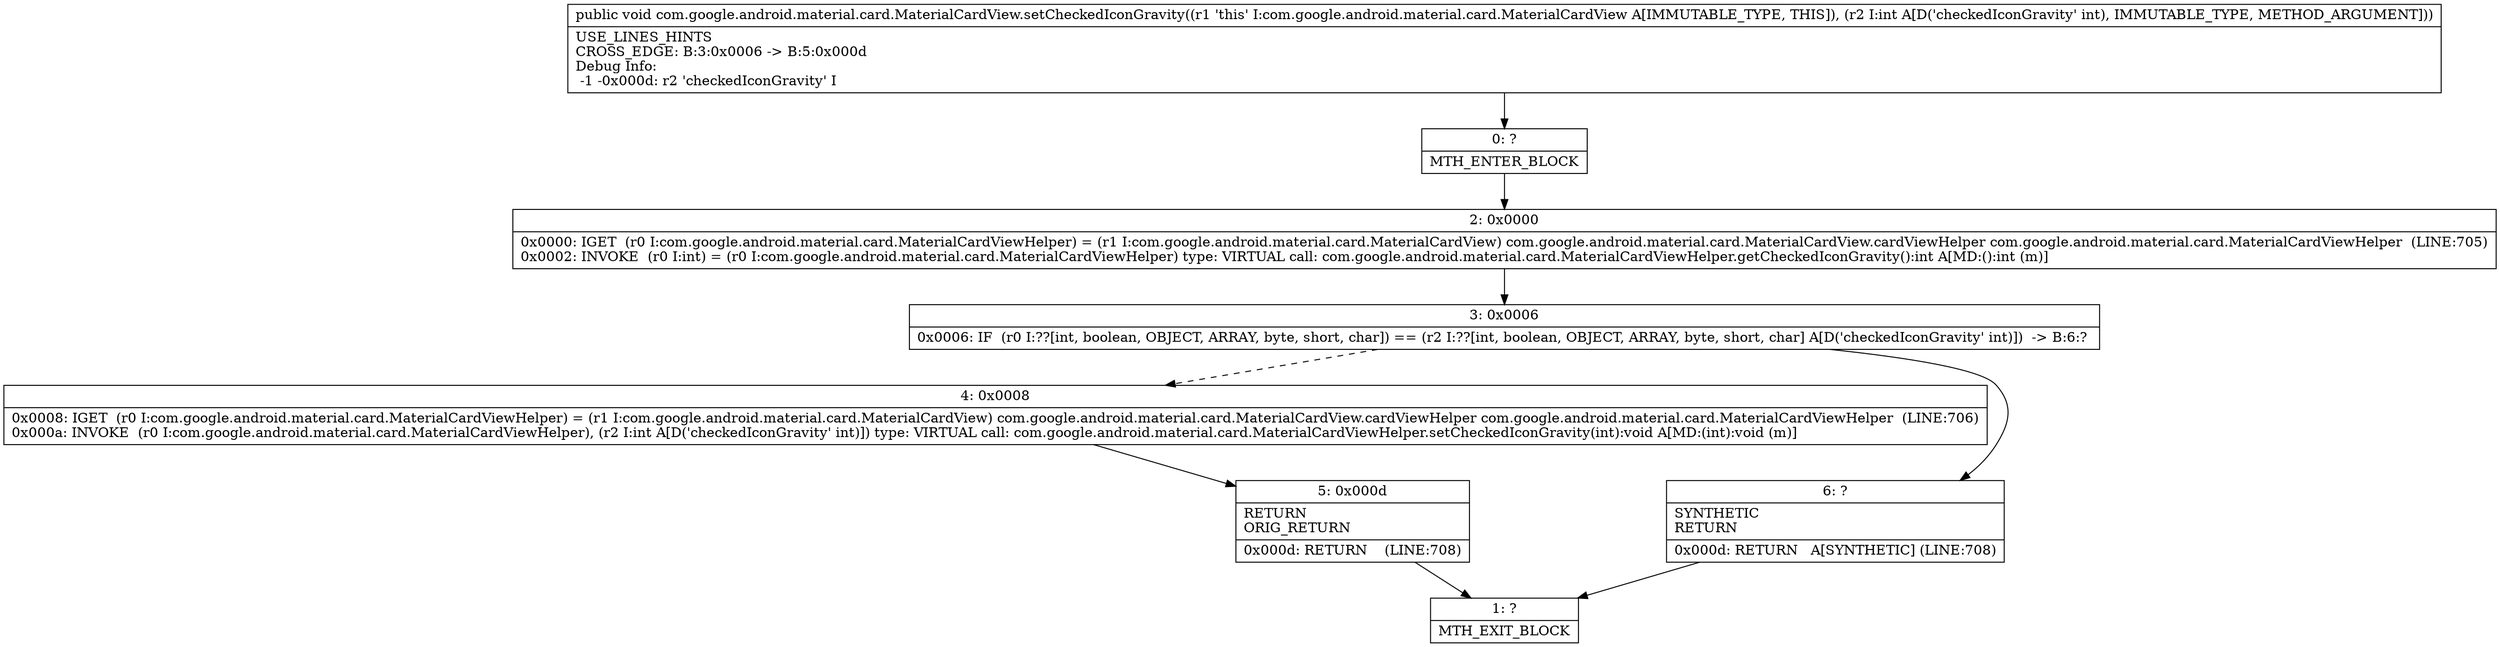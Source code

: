digraph "CFG forcom.google.android.material.card.MaterialCardView.setCheckedIconGravity(I)V" {
Node_0 [shape=record,label="{0\:\ ?|MTH_ENTER_BLOCK\l}"];
Node_2 [shape=record,label="{2\:\ 0x0000|0x0000: IGET  (r0 I:com.google.android.material.card.MaterialCardViewHelper) = (r1 I:com.google.android.material.card.MaterialCardView) com.google.android.material.card.MaterialCardView.cardViewHelper com.google.android.material.card.MaterialCardViewHelper  (LINE:705)\l0x0002: INVOKE  (r0 I:int) = (r0 I:com.google.android.material.card.MaterialCardViewHelper) type: VIRTUAL call: com.google.android.material.card.MaterialCardViewHelper.getCheckedIconGravity():int A[MD:():int (m)]\l}"];
Node_3 [shape=record,label="{3\:\ 0x0006|0x0006: IF  (r0 I:??[int, boolean, OBJECT, ARRAY, byte, short, char]) == (r2 I:??[int, boolean, OBJECT, ARRAY, byte, short, char] A[D('checkedIconGravity' int)])  \-\> B:6:? \l}"];
Node_4 [shape=record,label="{4\:\ 0x0008|0x0008: IGET  (r0 I:com.google.android.material.card.MaterialCardViewHelper) = (r1 I:com.google.android.material.card.MaterialCardView) com.google.android.material.card.MaterialCardView.cardViewHelper com.google.android.material.card.MaterialCardViewHelper  (LINE:706)\l0x000a: INVOKE  (r0 I:com.google.android.material.card.MaterialCardViewHelper), (r2 I:int A[D('checkedIconGravity' int)]) type: VIRTUAL call: com.google.android.material.card.MaterialCardViewHelper.setCheckedIconGravity(int):void A[MD:(int):void (m)]\l}"];
Node_5 [shape=record,label="{5\:\ 0x000d|RETURN\lORIG_RETURN\l|0x000d: RETURN    (LINE:708)\l}"];
Node_1 [shape=record,label="{1\:\ ?|MTH_EXIT_BLOCK\l}"];
Node_6 [shape=record,label="{6\:\ ?|SYNTHETIC\lRETURN\l|0x000d: RETURN   A[SYNTHETIC] (LINE:708)\l}"];
MethodNode[shape=record,label="{public void com.google.android.material.card.MaterialCardView.setCheckedIconGravity((r1 'this' I:com.google.android.material.card.MaterialCardView A[IMMUTABLE_TYPE, THIS]), (r2 I:int A[D('checkedIconGravity' int), IMMUTABLE_TYPE, METHOD_ARGUMENT]))  | USE_LINES_HINTS\lCROSS_EDGE: B:3:0x0006 \-\> B:5:0x000d\lDebug Info:\l  \-1 \-0x000d: r2 'checkedIconGravity' I\l}"];
MethodNode -> Node_0;Node_0 -> Node_2;
Node_2 -> Node_3;
Node_3 -> Node_4[style=dashed];
Node_3 -> Node_6;
Node_4 -> Node_5;
Node_5 -> Node_1;
Node_6 -> Node_1;
}

